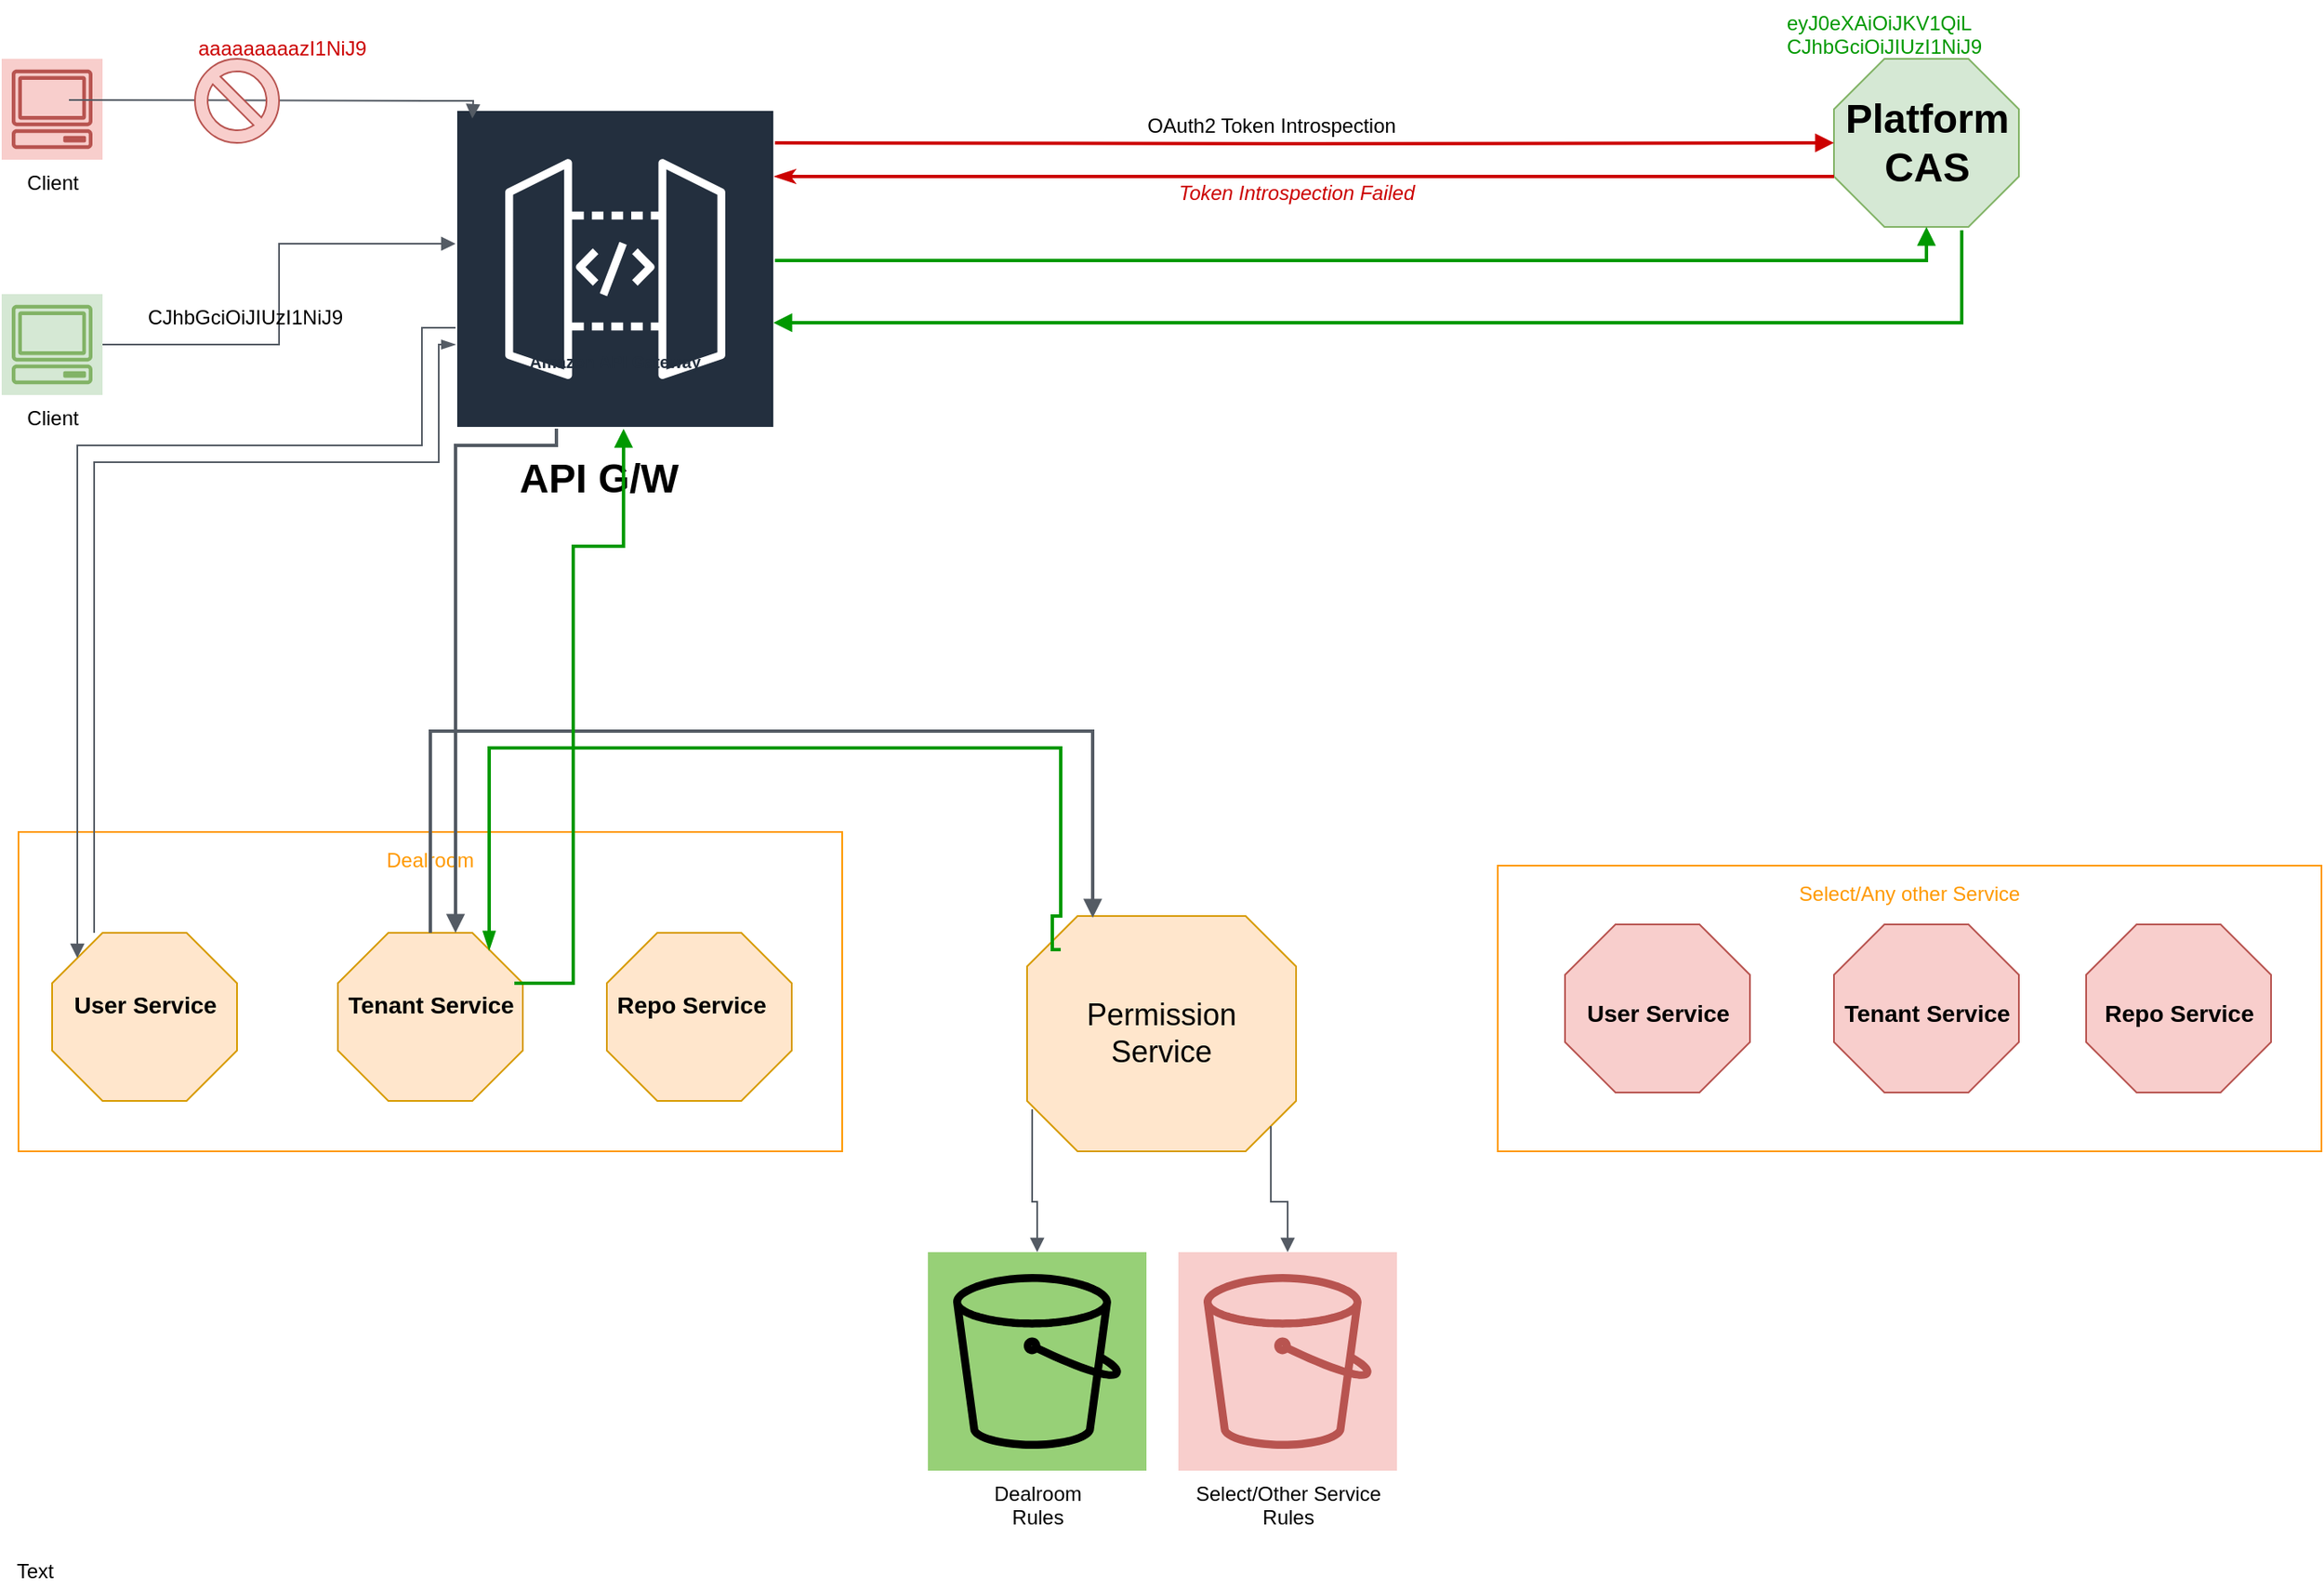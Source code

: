 <mxfile version="10.6.8" type="github"><diagram id="lSjkIo8CIUeunzuM7kKl" name="Page-1"><mxGraphModel dx="1886" dy="961" grid="1" gridSize="10" guides="1" tooltips="1" connect="1" arrows="1" fold="1" page="1" pageScale="1" pageWidth="2000" pageHeight="2000" math="0" shadow="0"><root><mxCell id="0"/><mxCell id="1" parent="0"/><mxCell id="2soLeYdfFVD7mJhR7BGm-30" value="Select/Any other Service" style="outlineConnect=0;gradientColor=none;html=1;whiteSpace=wrap;fontSize=12;fontStyle=0;strokeColor=#FF9900;fillColor=none;verticalAlign=top;align=center;fontColor=#FF9900;dashed=0;spacingTop=3;" vertex="1" parent="1"><mxGeometry x="1290" y="530" width="490" height="170" as="geometry"/></mxCell><mxCell id="2soLeYdfFVD7mJhR7BGm-29" value="Dealroom" style="outlineConnect=0;gradientColor=none;html=1;whiteSpace=wrap;fontSize=12;fontStyle=0;strokeColor=#FF9900;fillColor=none;verticalAlign=top;align=center;fontColor=#FF9900;dashed=0;spacingTop=3;" vertex="1" parent="1"><mxGeometry x="410" y="510" width="490" height="190" as="geometry"/></mxCell><mxCell id="2soLeYdfFVD7mJhR7BGm-18" value="Client" style="outlineConnect=0;strokeColor=#b85450;fillColor=#f8cecc;dashed=0;verticalLabelPosition=bottom;verticalAlign=top;align=center;html=1;fontSize=12;fontStyle=0;aspect=fixed;shape=mxgraph.aws4.resourceIcon;resIcon=mxgraph.aws4.client;" vertex="1" parent="1"><mxGeometry x="400" y="50" width="60" height="60" as="geometry"/></mxCell><mxCell id="2soLeYdfFVD7mJhR7BGm-21" value="" style="whiteSpace=wrap;html=1;shape=mxgraph.basic.octagon2;align=center;verticalAlign=middle;dx=15;fillColor=#d5e8d4;strokeColor=#82b366;" vertex="1" parent="1"><mxGeometry x="1490" y="50" width="110" height="100" as="geometry"/></mxCell><mxCell id="2soLeYdfFVD7mJhR7BGm-22" value="Amazon API Gateway" style="outlineConnect=0;fontColor=#232F3E;gradientColor=none;strokeColor=#ffffff;fillColor=#232F3E;dashed=0;verticalLabelPosition=middle;verticalAlign=bottom;align=center;html=1;whiteSpace=wrap;fontSize=10;fontStyle=1;spacing=3;shape=mxgraph.aws4.productIcon;prIcon=mxgraph.aws4.api_gateway;" vertex="1" parent="1"><mxGeometry x="670" y="80" width="190" height="160" as="geometry"/></mxCell><mxCell id="2soLeYdfFVD7mJhR7BGm-23" value="" style="whiteSpace=wrap;html=1;shape=mxgraph.basic.octagon2;align=center;verticalAlign=middle;dx=15;fillColor=#ffe6cc;strokeColor=#d79b00;" vertex="1" parent="1"><mxGeometry x="430" y="570" width="110" height="100" as="geometry"/></mxCell><mxCell id="2soLeYdfFVD7mJhR7BGm-24" value="" style="whiteSpace=wrap;html=1;shape=mxgraph.basic.octagon2;align=center;verticalAlign=middle;dx=15;fillColor=#ffe6cc;strokeColor=#d79b00;" vertex="1" parent="1"><mxGeometry x="760" y="570" width="110" height="100" as="geometry"/></mxCell><mxCell id="2soLeYdfFVD7mJhR7BGm-25" value="" style="whiteSpace=wrap;html=1;shape=mxgraph.basic.octagon2;align=center;verticalAlign=middle;dx=15;fillColor=#ffe6cc;strokeColor=#d79b00;" vertex="1" parent="1"><mxGeometry x="600" y="570" width="110" height="100" as="geometry"/></mxCell><mxCell id="2soLeYdfFVD7mJhR7BGm-26" value="" style="whiteSpace=wrap;html=1;shape=mxgraph.basic.octagon2;align=center;verticalAlign=middle;dx=15;fillColor=#f8cecc;strokeColor=#b85450;" vertex="1" parent="1"><mxGeometry x="1330" y="565" width="110" height="100" as="geometry"/></mxCell><mxCell id="2soLeYdfFVD7mJhR7BGm-27" value="" style="whiteSpace=wrap;html=1;shape=mxgraph.basic.octagon2;align=center;verticalAlign=middle;dx=15;fillColor=#f8cecc;strokeColor=#b85450;" vertex="1" parent="1"><mxGeometry x="1490" y="565" width="110" height="100" as="geometry"/></mxCell><mxCell id="2soLeYdfFVD7mJhR7BGm-28" value="" style="whiteSpace=wrap;html=1;shape=mxgraph.basic.octagon2;align=center;verticalAlign=middle;dx=15;fillColor=#f8cecc;strokeColor=#b85450;" vertex="1" parent="1"><mxGeometry x="1640" y="565" width="110" height="100" as="geometry"/></mxCell><mxCell id="2soLeYdfFVD7mJhR7BGm-31" value="" style="edgeStyle=orthogonalEdgeStyle;html=1;endArrow=block;elbow=vertical;startArrow=none;endFill=1;strokeColor=#CC0000;rounded=0;strokeWidth=2;" edge="1" parent="1" target="2soLeYdfFVD7mJhR7BGm-21"><mxGeometry width="100" relative="1" as="geometry"><mxPoint x="860" y="100" as="sourcePoint"/><mxPoint x="960" y="100" as="targetPoint"/></mxGeometry></mxCell><mxCell id="2soLeYdfFVD7mJhR7BGm-32" value="" style="edgeStyle=orthogonalEdgeStyle;html=1;endArrow=block;elbow=vertical;startArrow=none;endFill=1;strokeColor=#545B64;rounded=0;" edge="1" parent="1"><mxGeometry width="100" relative="1" as="geometry"><mxPoint x="440" y="74.5" as="sourcePoint"/><mxPoint x="680" y="85.5" as="targetPoint"/></mxGeometry></mxCell><mxCell id="2soLeYdfFVD7mJhR7BGm-33" value="" style="edgeStyle=orthogonalEdgeStyle;html=1;endArrow=none;elbow=vertical;startArrow=classicThin;endFill=0;strokeColor=#CC0000;rounded=0;startFill=1;strokeWidth=2;" edge="1" parent="1"><mxGeometry width="100" relative="1" as="geometry"><mxPoint x="860" y="120" as="sourcePoint"/><mxPoint x="1490" y="120" as="targetPoint"/></mxGeometry></mxCell><mxCell id="2soLeYdfFVD7mJhR7BGm-34" value="" style="verticalLabelPosition=bottom;verticalAlign=top;html=1;shape=mxgraph.basic.no_symbol;fillColor=#f8cecc;strokeColor=#b85450;" vertex="1" parent="1"><mxGeometry x="515" y="50" width="50" height="50" as="geometry"/></mxCell><mxCell id="2soLeYdfFVD7mJhR7BGm-35" value="Client" style="outlineConnect=0;strokeColor=#82b366;fillColor=#d5e8d4;dashed=0;verticalLabelPosition=bottom;verticalAlign=top;align=center;html=1;fontSize=12;fontStyle=0;aspect=fixed;shape=mxgraph.aws4.resourceIcon;resIcon=mxgraph.aws4.client;" vertex="1" parent="1"><mxGeometry x="400" y="190" width="60" height="60" as="geometry"/></mxCell><mxCell id="2soLeYdfFVD7mJhR7BGm-36" value="" style="edgeStyle=orthogonalEdgeStyle;html=1;endArrow=block;elbow=vertical;startArrow=none;endFill=1;strokeColor=#545B64;rounded=0;" edge="1" parent="1" source="2soLeYdfFVD7mJhR7BGm-35" target="2soLeYdfFVD7mJhR7BGm-22"><mxGeometry width="100" relative="1" as="geometry"><mxPoint x="460" y="220" as="sourcePoint"/><mxPoint x="560" y="220" as="targetPoint"/></mxGeometry></mxCell><mxCell id="2soLeYdfFVD7mJhR7BGm-37" value="" style="edgeStyle=orthogonalEdgeStyle;html=1;endArrow=block;elbow=vertical;startArrow=none;endFill=1;strokeColor=#009900;rounded=0;entryX=0.5;entryY=1;entryDx=0;entryDy=0;entryPerimeter=0;strokeWidth=2;" edge="1" parent="1" source="2soLeYdfFVD7mJhR7BGm-22" target="2soLeYdfFVD7mJhR7BGm-21"><mxGeometry width="100" relative="1" as="geometry"><mxPoint x="860" y="160" as="sourcePoint"/><mxPoint x="960" y="160" as="targetPoint"/><Array as="points"><mxPoint x="1545" y="170"/></Array></mxGeometry></mxCell><mxCell id="2soLeYdfFVD7mJhR7BGm-38" value="" style="edgeStyle=orthogonalEdgeStyle;html=1;endArrow=none;elbow=vertical;startArrow=block;startFill=1;strokeColor=#009900;rounded=0;exitX=0.995;exitY=0.794;exitDx=0;exitDy=0;exitPerimeter=0;entryX=0.691;entryY=1.02;entryDx=0;entryDy=0;entryPerimeter=0;strokeWidth=2;" edge="1" parent="1" source="2soLeYdfFVD7mJhR7BGm-22" target="2soLeYdfFVD7mJhR7BGm-21"><mxGeometry width="100" relative="1" as="geometry"><mxPoint x="1470" y="170" as="sourcePoint"/><mxPoint x="1570" y="170" as="targetPoint"/><Array as="points"><mxPoint x="1566" y="207"/></Array></mxGeometry></mxCell><mxCell id="2soLeYdfFVD7mJhR7BGm-40" value="Platform&lt;br&gt;CAS&lt;br&gt;" style="text;strokeColor=none;fillColor=none;html=1;fontSize=24;fontStyle=1;verticalAlign=middle;align=center;" vertex="1" parent="1"><mxGeometry x="1505" y="90" width="80" height="20" as="geometry"/></mxCell><mxCell id="2soLeYdfFVD7mJhR7BGm-41" value="&lt;font style=&quot;font-size: 14px&quot;&gt;User Service&lt;/font&gt;" style="text;strokeColor=none;fillColor=none;html=1;fontSize=24;fontStyle=1;verticalAlign=middle;align=center;" vertex="1" parent="1"><mxGeometry x="435" y="590" width="100" height="40" as="geometry"/></mxCell><mxCell id="2soLeYdfFVD7mJhR7BGm-42" value="&lt;font style=&quot;font-size: 14px&quot;&gt;Tenant Service&lt;/font&gt;" style="text;strokeColor=none;fillColor=none;html=1;fontSize=24;fontStyle=1;verticalAlign=middle;align=center;" vertex="1" parent="1"><mxGeometry x="605" y="590" width="100" height="40" as="geometry"/></mxCell><mxCell id="2soLeYdfFVD7mJhR7BGm-43" value="&lt;font style=&quot;font-size: 14px&quot;&gt;Repo Service&lt;/font&gt;" style="text;strokeColor=none;fillColor=none;html=1;fontSize=24;fontStyle=1;verticalAlign=middle;align=center;" vertex="1" parent="1"><mxGeometry x="760" y="590" width="100" height="40" as="geometry"/></mxCell><mxCell id="2soLeYdfFVD7mJhR7BGm-44" value="&lt;font style=&quot;font-size: 14px&quot;&gt;Tenant Service&lt;/font&gt;" style="text;strokeColor=none;fillColor=none;html=1;fontSize=24;fontStyle=1;verticalAlign=middle;align=center;" vertex="1" parent="1"><mxGeometry x="1495" y="595" width="100" height="40" as="geometry"/></mxCell><mxCell id="2soLeYdfFVD7mJhR7BGm-45" value="&lt;font style=&quot;font-size: 14px&quot;&gt;User Service&lt;/font&gt;" style="text;strokeColor=none;fillColor=none;html=1;fontSize=24;fontStyle=1;verticalAlign=middle;align=center;" vertex="1" parent="1"><mxGeometry x="1335" y="595" width="100" height="40" as="geometry"/></mxCell><mxCell id="2soLeYdfFVD7mJhR7BGm-46" value="&lt;font style=&quot;font-size: 14px&quot;&gt;Repo Service&lt;/font&gt;" style="text;strokeColor=none;fillColor=none;html=1;fontSize=24;fontStyle=1;verticalAlign=middle;align=center;" vertex="1" parent="1"><mxGeometry x="1645" y="595" width="100" height="40" as="geometry"/></mxCell><mxCell id="2soLeYdfFVD7mJhR7BGm-49" value="&lt;font style=&quot;font-size: 18px&quot;&gt;Permission&lt;br&gt;Service&lt;/font&gt;&lt;br&gt;" style="whiteSpace=wrap;html=1;shape=mxgraph.basic.octagon2;align=center;verticalAlign=middle;dx=15;fillColor=#ffe6cc;strokeColor=#d79b00;" vertex="1" parent="1"><mxGeometry x="1010" y="560" width="160" height="140" as="geometry"/></mxCell><mxCell id="2soLeYdfFVD7mJhR7BGm-50" value="API G/W" style="text;strokeColor=none;fillColor=none;html=1;fontSize=24;fontStyle=1;verticalAlign=middle;align=center;" vertex="1" parent="1"><mxGeometry x="705" y="280" width="100" height="40" as="geometry"/></mxCell><mxCell id="2soLeYdfFVD7mJhR7BGm-53" value="" style="edgeStyle=orthogonalEdgeStyle;html=1;endArrow=block;elbow=vertical;startArrow=none;endFill=1;strokeColor=#545B64;rounded=0;entryX=0;entryY=0;entryDx=15;entryDy=15;entryPerimeter=0;" edge="1" parent="1" source="2soLeYdfFVD7mJhR7BGm-22" target="2soLeYdfFVD7mJhR7BGm-23"><mxGeometry width="100" relative="1" as="geometry"><mxPoint x="540" y="290" as="sourcePoint"/><mxPoint x="640" y="290" as="targetPoint"/><Array as="points"><mxPoint x="650" y="210"/><mxPoint x="650" y="280"/><mxPoint x="445" y="280"/></Array></mxGeometry></mxCell><mxCell id="2soLeYdfFVD7mJhR7BGm-54" value="" style="edgeStyle=orthogonalEdgeStyle;html=1;endArrow=none;elbow=vertical;startArrow=blockThin;endFill=0;strokeColor=#545B64;rounded=0;startFill=1;" edge="1" parent="1"><mxGeometry width="100" relative="1" as="geometry"><mxPoint x="670" y="220" as="sourcePoint"/><mxPoint x="455" y="570" as="targetPoint"/><Array as="points"><mxPoint x="660" y="220"/><mxPoint x="660" y="290"/><mxPoint x="455" y="290"/></Array></mxGeometry></mxCell><mxCell id="2soLeYdfFVD7mJhR7BGm-55" value="" style="edgeStyle=orthogonalEdgeStyle;html=1;endArrow=block;elbow=vertical;startArrow=none;endFill=1;strokeColor=#545B64;rounded=0;strokeWidth=2;" edge="1" parent="1" target="2soLeYdfFVD7mJhR7BGm-25"><mxGeometry width="100" relative="1" as="geometry"><mxPoint x="730" y="270" as="sourcePoint"/><mxPoint x="1030" y="350" as="targetPoint"/><Array as="points"><mxPoint x="730" y="280"/><mxPoint x="670" y="280"/></Array></mxGeometry></mxCell><mxCell id="2soLeYdfFVD7mJhR7BGm-56" value="" style="edgeStyle=orthogonalEdgeStyle;html=1;endArrow=block;elbow=vertical;startArrow=none;endFill=1;strokeColor=#545B64;rounded=0;entryX=0.244;entryY=0.007;entryDx=0;entryDy=0;entryPerimeter=0;strokeWidth=2;" edge="1" parent="1" source="2soLeYdfFVD7mJhR7BGm-25" target="2soLeYdfFVD7mJhR7BGm-49"><mxGeometry width="100" relative="1" as="geometry"><mxPoint x="760" y="430" as="sourcePoint"/><mxPoint x="860" y="430" as="targetPoint"/><Array as="points"><mxPoint x="655" y="450"/><mxPoint x="1049" y="450"/></Array></mxGeometry></mxCell><mxCell id="2soLeYdfFVD7mJhR7BGm-57" value="" style="edgeStyle=orthogonalEdgeStyle;html=1;endArrow=none;elbow=vertical;startArrow=blockThin;endFill=0;strokeColor=#009900;rounded=0;strokeWidth=2;startFill=1;" edge="1" parent="1"><mxGeometry width="100" relative="1" as="geometry"><mxPoint x="690" y="580" as="sourcePoint"/><mxPoint x="1030" y="580" as="targetPoint"/><Array as="points"><mxPoint x="690" y="460"/><mxPoint x="1030" y="460"/><mxPoint x="1030" y="560"/><mxPoint x="1025" y="560"/></Array></mxGeometry></mxCell><mxCell id="2soLeYdfFVD7mJhR7BGm-58" value="" style="edgeStyle=orthogonalEdgeStyle;html=1;endArrow=block;elbow=vertical;startArrow=none;endFill=1;strokeColor=#009900;rounded=0;entryX=0.526;entryY=1.188;entryDx=0;entryDy=0;entryPerimeter=0;exitX=1;exitY=0.25;exitDx=0;exitDy=0;strokeWidth=2;" edge="1" parent="1" source="2soLeYdfFVD7mJhR7BGm-42" target="2soLeYdfFVD7mJhR7BGm-22"><mxGeometry width="100" relative="1" as="geometry"><mxPoint x="880" y="380" as="sourcePoint"/><mxPoint x="980" y="380" as="targetPoint"/><Array as="points"><mxPoint x="740" y="600"/><mxPoint x="740" y="340"/><mxPoint x="770" y="340"/></Array></mxGeometry></mxCell><mxCell id="2soLeYdfFVD7mJhR7BGm-63" value="Select/Other Service&lt;br&gt;Rules&lt;br&gt;" style="outlineConnect=0;strokeColor=#b85450;fillColor=#f8cecc;dashed=0;verticalLabelPosition=bottom;verticalAlign=top;align=center;html=1;fontSize=12;fontStyle=0;aspect=fixed;shape=mxgraph.aws4.resourceIcon;resIcon=mxgraph.aws4.bucket;" vertex="1" parent="1"><mxGeometry x="1100" y="760" width="130" height="130" as="geometry"/></mxCell><mxCell id="2soLeYdfFVD7mJhR7BGm-62" value="Dealroom&lt;br&gt;Rules" style="outlineConnect=0;dashed=0;verticalLabelPosition=bottom;verticalAlign=top;align=center;html=1;fontSize=12;fontStyle=0;aspect=fixed;shape=mxgraph.aws4.resourceIcon;resIcon=mxgraph.aws4.bucket;fillColor=#97D077;" vertex="1" parent="1"><mxGeometry x="951" y="760" width="130" height="130" as="geometry"/></mxCell><mxCell id="2soLeYdfFVD7mJhR7BGm-74" value="" style="edgeStyle=orthogonalEdgeStyle;html=1;endArrow=block;elbow=vertical;startArrow=none;endFill=1;strokeColor=#545B64;rounded=0;exitX=0.019;exitY=0.821;exitDx=0;exitDy=0;exitPerimeter=0;" edge="1" parent="1" source="2soLeYdfFVD7mJhR7BGm-49" target="2soLeYdfFVD7mJhR7BGm-62"><mxGeometry width="100" relative="1" as="geometry"><mxPoint x="930" y="720" as="sourcePoint"/><mxPoint x="1030" y="720" as="targetPoint"/></mxGeometry></mxCell><mxCell id="2soLeYdfFVD7mJhR7BGm-75" value="" style="edgeStyle=orthogonalEdgeStyle;html=1;endArrow=block;elbow=vertical;startArrow=none;endFill=1;strokeColor=#545B64;rounded=0;exitX=0;exitY=0;exitDx=145;exitDy=125;exitPerimeter=0;" edge="1" parent="1" source="2soLeYdfFVD7mJhR7BGm-49" target="2soLeYdfFVD7mJhR7BGm-63"><mxGeometry width="100" relative="1" as="geometry"><mxPoint x="1220" y="710" as="sourcePoint"/><mxPoint x="1320" y="710" as="targetPoint"/></mxGeometry></mxCell><mxCell id="2soLeYdfFVD7mJhR7BGm-76" value="OAuth2 Token Introspection" style="text;html=1;strokeColor=none;fillColor=none;align=center;verticalAlign=middle;whiteSpace=wrap;rounded=0;" vertex="1" parent="1"><mxGeometry x="1061" y="80" width="189" height="20" as="geometry"/></mxCell><mxCell id="2soLeYdfFVD7mJhR7BGm-77" value="&lt;i&gt;&lt;font color=&quot;#cc0000&quot;&gt;Token Introspection Failed&lt;/font&gt;&lt;/i&gt;" style="text;html=1;strokeColor=none;fillColor=none;align=center;verticalAlign=middle;whiteSpace=wrap;rounded=0;" vertex="1" parent="1"><mxGeometry x="1076" y="120" width="189" height="20" as="geometry"/></mxCell><mxCell id="2soLeYdfFVD7mJhR7BGm-78" value="Text" style="text;html=1;strokeColor=none;fillColor=none;align=center;verticalAlign=middle;whiteSpace=wrap;rounded=0;" vertex="1" parent="1"><mxGeometry x="400" y="940" width="40" height="20" as="geometry"/></mxCell><mxCell id="2soLeYdfFVD7mJhR7BGm-79" value="&lt;font color=&quot;#009900&quot;&gt;eyJ0eXAiOiJKV1QiL&lt;br&gt;CJhbGciOiJIUzI1NiJ9&lt;/font&gt;" style="text;html=1;" vertex="1" parent="1"><mxGeometry x="1460" y="15" width="120" height="30" as="geometry"/></mxCell><mxCell id="2soLeYdfFVD7mJhR7BGm-80" value="CJhbGciOiJIUzI1NiJ9" style="text;html=1;" vertex="1" parent="1"><mxGeometry x="485" y="190" width="140" height="30" as="geometry"/></mxCell><mxCell id="2soLeYdfFVD7mJhR7BGm-81" value="&lt;font color=&quot;#cc0000&quot;&gt;aaaaaaaaazI1NiJ9&lt;/font&gt;" style="text;html=1;" vertex="1" parent="1"><mxGeometry x="515" y="30" width="140" height="30" as="geometry"/></mxCell></root></mxGraphModel></diagram></mxfile>